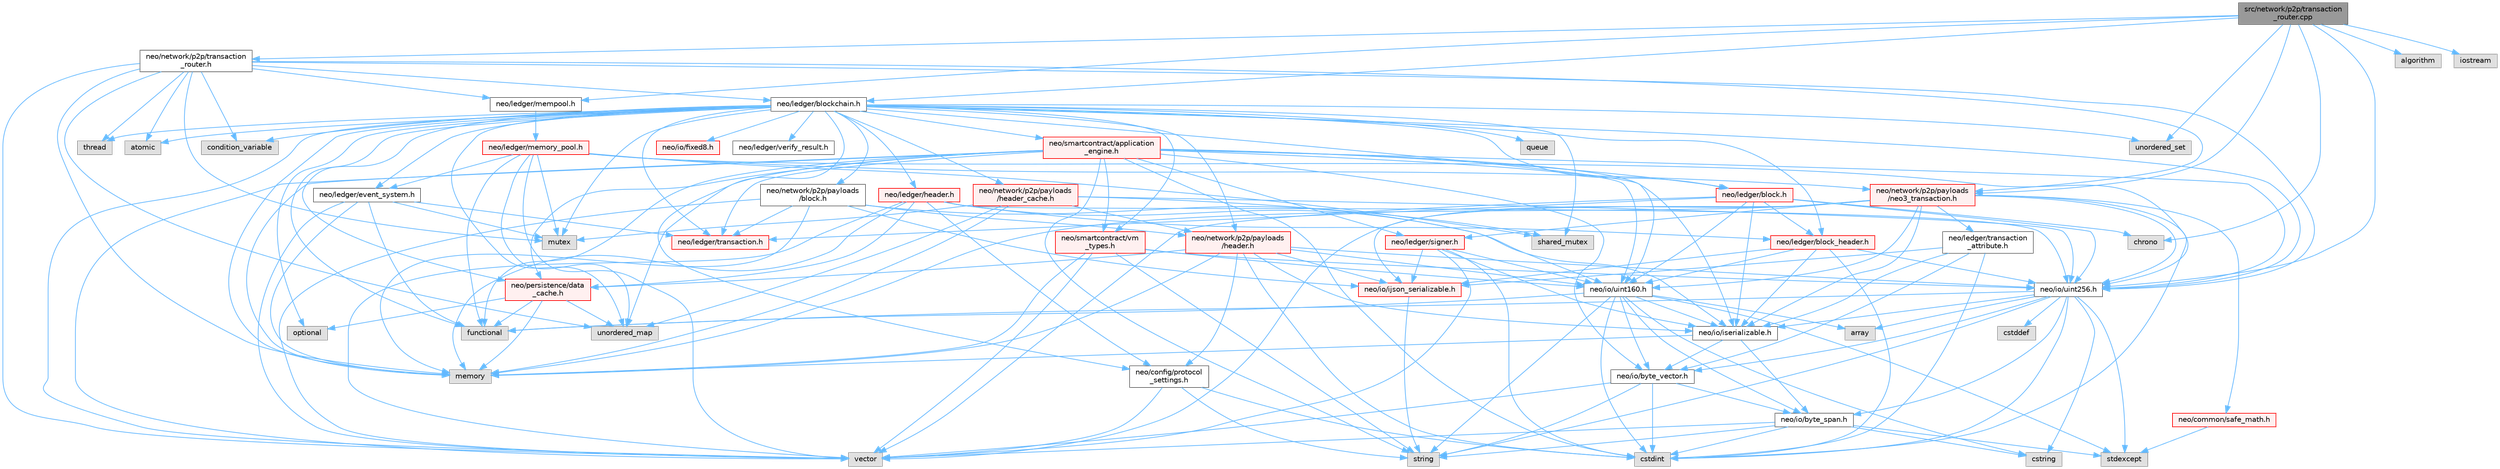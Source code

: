 digraph "src/network/p2p/transaction_router.cpp"
{
 // LATEX_PDF_SIZE
  bgcolor="transparent";
  edge [fontname=Helvetica,fontsize=10,labelfontname=Helvetica,labelfontsize=10];
  node [fontname=Helvetica,fontsize=10,shape=box,height=0.2,width=0.4];
  Node1 [id="Node000001",label="src/network/p2p/transaction\l_router.cpp",height=0.2,width=0.4,color="gray40", fillcolor="grey60", style="filled", fontcolor="black",tooltip=" "];
  Node1 -> Node2 [id="edge1_Node000001_Node000002",color="steelblue1",style="solid",tooltip=" "];
  Node2 [id="Node000002",label="neo/io/uint256.h",height=0.2,width=0.4,color="grey40", fillcolor="white", style="filled",URL="$uint256_8h.html",tooltip=" "];
  Node2 -> Node3 [id="edge2_Node000002_Node000003",color="steelblue1",style="solid",tooltip=" "];
  Node3 [id="Node000003",label="neo/io/byte_span.h",height=0.2,width=0.4,color="grey40", fillcolor="white", style="filled",URL="$io_2byte__span_8h.html",tooltip=" "];
  Node3 -> Node4 [id="edge3_Node000003_Node000004",color="steelblue1",style="solid",tooltip=" "];
  Node4 [id="Node000004",label="cstdint",height=0.2,width=0.4,color="grey60", fillcolor="#E0E0E0", style="filled",tooltip=" "];
  Node3 -> Node5 [id="edge4_Node000003_Node000005",color="steelblue1",style="solid",tooltip=" "];
  Node5 [id="Node000005",label="cstring",height=0.2,width=0.4,color="grey60", fillcolor="#E0E0E0", style="filled",tooltip=" "];
  Node3 -> Node6 [id="edge5_Node000003_Node000006",color="steelblue1",style="solid",tooltip=" "];
  Node6 [id="Node000006",label="stdexcept",height=0.2,width=0.4,color="grey60", fillcolor="#E0E0E0", style="filled",tooltip=" "];
  Node3 -> Node7 [id="edge6_Node000003_Node000007",color="steelblue1",style="solid",tooltip=" "];
  Node7 [id="Node000007",label="string",height=0.2,width=0.4,color="grey60", fillcolor="#E0E0E0", style="filled",tooltip=" "];
  Node3 -> Node8 [id="edge7_Node000003_Node000008",color="steelblue1",style="solid",tooltip=" "];
  Node8 [id="Node000008",label="vector",height=0.2,width=0.4,color="grey60", fillcolor="#E0E0E0", style="filled",tooltip=" "];
  Node2 -> Node9 [id="edge8_Node000002_Node000009",color="steelblue1",style="solid",tooltip=" "];
  Node9 [id="Node000009",label="neo/io/byte_vector.h",height=0.2,width=0.4,color="grey40", fillcolor="white", style="filled",URL="$io_2byte__vector_8h.html",tooltip=" "];
  Node9 -> Node3 [id="edge9_Node000009_Node000003",color="steelblue1",style="solid",tooltip=" "];
  Node9 -> Node4 [id="edge10_Node000009_Node000004",color="steelblue1",style="solid",tooltip=" "];
  Node9 -> Node7 [id="edge11_Node000009_Node000007",color="steelblue1",style="solid",tooltip=" "];
  Node9 -> Node8 [id="edge12_Node000009_Node000008",color="steelblue1",style="solid",tooltip=" "];
  Node2 -> Node10 [id="edge13_Node000002_Node000010",color="steelblue1",style="solid",tooltip=" "];
  Node10 [id="Node000010",label="neo/io/iserializable.h",height=0.2,width=0.4,color="grey40", fillcolor="white", style="filled",URL="$iserializable_8h.html",tooltip=" "];
  Node10 -> Node3 [id="edge14_Node000010_Node000003",color="steelblue1",style="solid",tooltip=" "];
  Node10 -> Node9 [id="edge15_Node000010_Node000009",color="steelblue1",style="solid",tooltip=" "];
  Node10 -> Node11 [id="edge16_Node000010_Node000011",color="steelblue1",style="solid",tooltip=" "];
  Node11 [id="Node000011",label="memory",height=0.2,width=0.4,color="grey60", fillcolor="#E0E0E0", style="filled",tooltip=" "];
  Node2 -> Node12 [id="edge17_Node000002_Node000012",color="steelblue1",style="solid",tooltip=" "];
  Node12 [id="Node000012",label="array",height=0.2,width=0.4,color="grey60", fillcolor="#E0E0E0", style="filled",tooltip=" "];
  Node2 -> Node13 [id="edge18_Node000002_Node000013",color="steelblue1",style="solid",tooltip=" "];
  Node13 [id="Node000013",label="cstddef",height=0.2,width=0.4,color="grey60", fillcolor="#E0E0E0", style="filled",tooltip=" "];
  Node2 -> Node4 [id="edge19_Node000002_Node000004",color="steelblue1",style="solid",tooltip=" "];
  Node2 -> Node5 [id="edge20_Node000002_Node000005",color="steelblue1",style="solid",tooltip=" "];
  Node2 -> Node14 [id="edge21_Node000002_Node000014",color="steelblue1",style="solid",tooltip=" "];
  Node14 [id="Node000014",label="functional",height=0.2,width=0.4,color="grey60", fillcolor="#E0E0E0", style="filled",tooltip=" "];
  Node2 -> Node6 [id="edge22_Node000002_Node000006",color="steelblue1",style="solid",tooltip=" "];
  Node2 -> Node7 [id="edge23_Node000002_Node000007",color="steelblue1",style="solid",tooltip=" "];
  Node1 -> Node15 [id="edge24_Node000001_Node000015",color="steelblue1",style="solid",tooltip=" "];
  Node15 [id="Node000015",label="neo/ledger/blockchain.h",height=0.2,width=0.4,color="grey40", fillcolor="white", style="filled",URL="$blockchain_8h.html",tooltip=" "];
  Node15 -> Node16 [id="edge25_Node000015_Node000016",color="steelblue1",style="solid",tooltip=" "];
  Node16 [id="Node000016",label="neo/ledger/block.h",height=0.2,width=0.4,color="red", fillcolor="#FFF0F0", style="filled",URL="$ledger_2block_8h.html",tooltip=" "];
  Node16 -> Node10 [id="edge26_Node000016_Node000010",color="steelblue1",style="solid",tooltip=" "];
  Node16 -> Node17 [id="edge27_Node000016_Node000017",color="steelblue1",style="solid",tooltip=" "];
  Node17 [id="Node000017",label="neo/io/uint160.h",height=0.2,width=0.4,color="grey40", fillcolor="white", style="filled",URL="$uint160_8h.html",tooltip=" "];
  Node17 -> Node3 [id="edge28_Node000017_Node000003",color="steelblue1",style="solid",tooltip=" "];
  Node17 -> Node9 [id="edge29_Node000017_Node000009",color="steelblue1",style="solid",tooltip=" "];
  Node17 -> Node10 [id="edge30_Node000017_Node000010",color="steelblue1",style="solid",tooltip=" "];
  Node17 -> Node12 [id="edge31_Node000017_Node000012",color="steelblue1",style="solid",tooltip=" "];
  Node17 -> Node4 [id="edge32_Node000017_Node000004",color="steelblue1",style="solid",tooltip=" "];
  Node17 -> Node5 [id="edge33_Node000017_Node000005",color="steelblue1",style="solid",tooltip=" "];
  Node17 -> Node14 [id="edge34_Node000017_Node000014",color="steelblue1",style="solid",tooltip=" "];
  Node17 -> Node6 [id="edge35_Node000017_Node000006",color="steelblue1",style="solid",tooltip=" "];
  Node17 -> Node7 [id="edge36_Node000017_Node000007",color="steelblue1",style="solid",tooltip=" "];
  Node16 -> Node2 [id="edge37_Node000016_Node000002",color="steelblue1",style="solid",tooltip=" "];
  Node16 -> Node18 [id="edge38_Node000016_Node000018",color="steelblue1",style="solid",tooltip=" "];
  Node18 [id="Node000018",label="neo/ledger/block_header.h",height=0.2,width=0.4,color="red", fillcolor="#FFF0F0", style="filled",URL="$block__header_8h.html",tooltip=" "];
  Node18 -> Node26 [id="edge39_Node000018_Node000026",color="steelblue1",style="solid",tooltip=" "];
  Node26 [id="Node000026",label="neo/io/ijson_serializable.h",height=0.2,width=0.4,color="red", fillcolor="#FFF0F0", style="filled",URL="$ijson__serializable_8h.html",tooltip=" "];
  Node26 -> Node7 [id="edge40_Node000026_Node000007",color="steelblue1",style="solid",tooltip=" "];
  Node18 -> Node10 [id="edge41_Node000018_Node000010",color="steelblue1",style="solid",tooltip=" "];
  Node18 -> Node17 [id="edge42_Node000018_Node000017",color="steelblue1",style="solid",tooltip=" "];
  Node18 -> Node2 [id="edge43_Node000018_Node000002",color="steelblue1",style="solid",tooltip=" "];
  Node18 -> Node4 [id="edge44_Node000018_Node000004",color="steelblue1",style="solid",tooltip=" "];
  Node16 -> Node51 [id="edge45_Node000016_Node000051",color="steelblue1",style="solid",tooltip=" "];
  Node51 [id="Node000051",label="neo/ledger/transaction.h",height=0.2,width=0.4,color="red", fillcolor="#FFF0F0", style="filled",URL="$ledger_2transaction_8h.html",tooltip=" "];
  Node16 -> Node66 [id="edge46_Node000016_Node000066",color="steelblue1",style="solid",tooltip=" "];
  Node66 [id="Node000066",label="chrono",height=0.2,width=0.4,color="grey60", fillcolor="#E0E0E0", style="filled",tooltip=" "];
  Node16 -> Node8 [id="edge47_Node000016_Node000008",color="steelblue1",style="solid",tooltip=" "];
  Node15 -> Node18 [id="edge48_Node000015_Node000018",color="steelblue1",style="solid",tooltip=" "];
  Node15 -> Node67 [id="edge49_Node000015_Node000067",color="steelblue1",style="solid",tooltip=" "];
  Node67 [id="Node000067",label="neo/ledger/event_system.h",height=0.2,width=0.4,color="grey40", fillcolor="white", style="filled",URL="$event__system_8h.html",tooltip=" "];
  Node67 -> Node14 [id="edge50_Node000067_Node000014",color="steelblue1",style="solid",tooltip=" "];
  Node67 -> Node11 [id="edge51_Node000067_Node000011",color="steelblue1",style="solid",tooltip=" "];
  Node67 -> Node68 [id="edge52_Node000067_Node000068",color="steelblue1",style="solid",tooltip=" "];
  Node68 [id="Node000068",label="mutex",height=0.2,width=0.4,color="grey60", fillcolor="#E0E0E0", style="filled",tooltip=" "];
  Node67 -> Node8 [id="edge53_Node000067_Node000008",color="steelblue1",style="solid",tooltip=" "];
  Node67 -> Node51 [id="edge54_Node000067_Node000051",color="steelblue1",style="solid",tooltip=" "];
  Node15 -> Node69 [id="edge55_Node000015_Node000069",color="steelblue1",style="solid",tooltip=" "];
  Node69 [id="Node000069",label="neo/ledger/header.h",height=0.2,width=0.4,color="red", fillcolor="#FFF0F0", style="filled",URL="$ledger_2header_8h.html",tooltip=" "];
  Node69 -> Node70 [id="edge56_Node000069_Node000070",color="steelblue1",style="solid",tooltip=" "];
  Node70 [id="Node000070",label="neo/config/protocol\l_settings.h",height=0.2,width=0.4,color="grey40", fillcolor="white", style="filled",URL="$config_2protocol__settings_8h.html",tooltip=" "];
  Node70 -> Node4 [id="edge57_Node000070_Node000004",color="steelblue1",style="solid",tooltip=" "];
  Node70 -> Node7 [id="edge58_Node000070_Node000007",color="steelblue1",style="solid",tooltip=" "];
  Node70 -> Node8 [id="edge59_Node000070_Node000008",color="steelblue1",style="solid",tooltip=" "];
  Node69 -> Node17 [id="edge60_Node000069_Node000017",color="steelblue1",style="solid",tooltip=" "];
  Node69 -> Node2 [id="edge61_Node000069_Node000002",color="steelblue1",style="solid",tooltip=" "];
  Node69 -> Node18 [id="edge62_Node000069_Node000018",color="steelblue1",style="solid",tooltip=" "];
  Node69 -> Node71 [id="edge63_Node000069_Node000071",color="steelblue1",style="solid",tooltip=" "];
  Node71 [id="Node000071",label="neo/persistence/data\l_cache.h",height=0.2,width=0.4,color="red", fillcolor="#FFF0F0", style="filled",URL="$data__cache_8h.html",tooltip=" "];
  Node71 -> Node14 [id="edge64_Node000071_Node000014",color="steelblue1",style="solid",tooltip=" "];
  Node71 -> Node11 [id="edge65_Node000071_Node000011",color="steelblue1",style="solid",tooltip=" "];
  Node71 -> Node58 [id="edge66_Node000071_Node000058",color="steelblue1",style="solid",tooltip=" "];
  Node58 [id="Node000058",label="optional",height=0.2,width=0.4,color="grey60", fillcolor="#E0E0E0", style="filled",tooltip=" "];
  Node71 -> Node37 [id="edge67_Node000071_Node000037",color="steelblue1",style="solid",tooltip=" "];
  Node37 [id="Node000037",label="unordered_map",height=0.2,width=0.4,color="grey60", fillcolor="#E0E0E0", style="filled",tooltip=" "];
  Node69 -> Node11 [id="edge68_Node000069_Node000011",color="steelblue1",style="solid",tooltip=" "];
  Node69 -> Node8 [id="edge69_Node000069_Node000008",color="steelblue1",style="solid",tooltip=" "];
  Node15 -> Node51 [id="edge70_Node000015_Node000051",color="steelblue1",style="solid",tooltip=" "];
  Node15 -> Node83 [id="edge71_Node000015_Node000083",color="steelblue1",style="solid",tooltip=" "];
  Node83 [id="Node000083",label="neo/network/p2p/payloads\l/block.h",height=0.2,width=0.4,color="grey40", fillcolor="white", style="filled",URL="$network_2p2p_2payloads_2block_8h.html",tooltip=" "];
  Node83 -> Node26 [id="edge72_Node000083_Node000026",color="steelblue1",style="solid",tooltip=" "];
  Node83 -> Node10 [id="edge73_Node000083_Node000010",color="steelblue1",style="solid",tooltip=" "];
  Node83 -> Node51 [id="edge74_Node000083_Node000051",color="steelblue1",style="solid",tooltip=" "];
  Node83 -> Node84 [id="edge75_Node000083_Node000084",color="steelblue1",style="solid",tooltip=" "];
  Node84 [id="Node000084",label="neo/network/p2p/payloads\l/header.h",height=0.2,width=0.4,color="red", fillcolor="#FFF0F0", style="filled",URL="$network_2p2p_2payloads_2header_8h.html",tooltip=" "];
  Node84 -> Node70 [id="edge76_Node000084_Node000070",color="steelblue1",style="solid",tooltip=" "];
  Node84 -> Node26 [id="edge77_Node000084_Node000026",color="steelblue1",style="solid",tooltip=" "];
  Node84 -> Node10 [id="edge78_Node000084_Node000010",color="steelblue1",style="solid",tooltip=" "];
  Node84 -> Node17 [id="edge79_Node000084_Node000017",color="steelblue1",style="solid",tooltip=" "];
  Node84 -> Node2 [id="edge80_Node000084_Node000002",color="steelblue1",style="solid",tooltip=" "];
  Node84 -> Node71 [id="edge81_Node000084_Node000071",color="steelblue1",style="solid",tooltip=" "];
  Node84 -> Node4 [id="edge82_Node000084_Node000004",color="steelblue1",style="solid",tooltip=" "];
  Node84 -> Node11 [id="edge83_Node000084_Node000011",color="steelblue1",style="solid",tooltip=" "];
  Node83 -> Node11 [id="edge84_Node000083_Node000011",color="steelblue1",style="solid",tooltip=" "];
  Node83 -> Node8 [id="edge85_Node000083_Node000008",color="steelblue1",style="solid",tooltip=" "];
  Node15 -> Node84 [id="edge86_Node000015_Node000084",color="steelblue1",style="solid",tooltip=" "];
  Node15 -> Node85 [id="edge87_Node000015_Node000085",color="steelblue1",style="solid",tooltip=" "];
  Node85 [id="Node000085",label="neo/network/p2p/payloads\l/header_cache.h",height=0.2,width=0.4,color="red", fillcolor="#FFF0F0", style="filled",URL="$network_2p2p_2payloads_2header__cache_8h.html",tooltip=" "];
  Node85 -> Node2 [id="edge88_Node000085_Node000002",color="steelblue1",style="solid",tooltip=" "];
  Node85 -> Node84 [id="edge89_Node000085_Node000084",color="steelblue1",style="solid",tooltip=" "];
  Node85 -> Node11 [id="edge90_Node000085_Node000011",color="steelblue1",style="solid",tooltip=" "];
  Node85 -> Node68 [id="edge91_Node000085_Node000068",color="steelblue1",style="solid",tooltip=" "];
  Node85 -> Node80 [id="edge92_Node000085_Node000080",color="steelblue1",style="solid",tooltip=" "];
  Node80 [id="Node000080",label="shared_mutex",height=0.2,width=0.4,color="grey60", fillcolor="#E0E0E0", style="filled",tooltip=" "];
  Node85 -> Node37 [id="edge93_Node000085_Node000037",color="steelblue1",style="solid",tooltip=" "];
  Node15 -> Node70 [id="edge94_Node000015_Node000070",color="steelblue1",style="solid",tooltip=" "];
  Node15 -> Node20 [id="edge95_Node000015_Node000020",color="steelblue1",style="solid",tooltip=" "];
  Node20 [id="Node000020",label="neo/io/fixed8.h",height=0.2,width=0.4,color="red", fillcolor="#FFF0F0", style="filled",URL="$io_2fixed8_8h.html",tooltip=" "];
  Node15 -> Node17 [id="edge96_Node000015_Node000017",color="steelblue1",style="solid",tooltip=" "];
  Node15 -> Node2 [id="edge97_Node000015_Node000002",color="steelblue1",style="solid",tooltip=" "];
  Node15 -> Node87 [id="edge98_Node000015_Node000087",color="steelblue1",style="solid",tooltip=" "];
  Node87 [id="Node000087",label="neo/ledger/verify_result.h",height=0.2,width=0.4,color="grey40", fillcolor="white", style="filled",URL="$verify__result_8h.html",tooltip=" "];
  Node15 -> Node71 [id="edge99_Node000015_Node000071",color="steelblue1",style="solid",tooltip=" "];
  Node15 -> Node88 [id="edge100_Node000015_Node000088",color="steelblue1",style="solid",tooltip=" "];
  Node88 [id="Node000088",label="neo/smartcontract/application\l_engine.h",height=0.2,width=0.4,color="red", fillcolor="#FFF0F0", style="filled",URL="$application__engine_8h.html",tooltip=" "];
  Node88 -> Node9 [id="edge101_Node000088_Node000009",color="steelblue1",style="solid",tooltip=" "];
  Node88 -> Node10 [id="edge102_Node000088_Node000010",color="steelblue1",style="solid",tooltip=" "];
  Node88 -> Node17 [id="edge103_Node000088_Node000017",color="steelblue1",style="solid",tooltip=" "];
  Node88 -> Node2 [id="edge104_Node000088_Node000002",color="steelblue1",style="solid",tooltip=" "];
  Node88 -> Node16 [id="edge105_Node000088_Node000016",color="steelblue1",style="solid",tooltip=" "];
  Node88 -> Node55 [id="edge106_Node000088_Node000055",color="steelblue1",style="solid",tooltip=" "];
  Node55 [id="Node000055",label="neo/ledger/signer.h",height=0.2,width=0.4,color="red", fillcolor="#FFF0F0", style="filled",URL="$signer_8h.html",tooltip=" "];
  Node55 -> Node26 [id="edge107_Node000055_Node000026",color="steelblue1",style="solid",tooltip=" "];
  Node55 -> Node10 [id="edge108_Node000055_Node000010",color="steelblue1",style="solid",tooltip=" "];
  Node55 -> Node17 [id="edge109_Node000055_Node000017",color="steelblue1",style="solid",tooltip=" "];
  Node55 -> Node4 [id="edge110_Node000055_Node000004",color="steelblue1",style="solid",tooltip=" "];
  Node55 -> Node8 [id="edge111_Node000055_Node000008",color="steelblue1",style="solid",tooltip=" "];
  Node88 -> Node51 [id="edge112_Node000088_Node000051",color="steelblue1",style="solid",tooltip=" "];
  Node88 -> Node71 [id="edge113_Node000088_Node000071",color="steelblue1",style="solid",tooltip=" "];
  Node88 -> Node109 [id="edge114_Node000088_Node000109",color="steelblue1",style="solid",tooltip=" "];
  Node109 [id="Node000109",label="neo/smartcontract/vm\l_types.h",height=0.2,width=0.4,color="red", fillcolor="#FFF0F0", style="filled",URL="$vm__types_8h.html",tooltip=" "];
  Node109 -> Node17 [id="edge115_Node000109_Node000017",color="steelblue1",style="solid",tooltip=" "];
  Node109 -> Node2 [id="edge116_Node000109_Node000002",color="steelblue1",style="solid",tooltip=" "];
  Node109 -> Node11 [id="edge117_Node000109_Node000011",color="steelblue1",style="solid",tooltip=" "];
  Node109 -> Node7 [id="edge118_Node000109_Node000007",color="steelblue1",style="solid",tooltip=" "];
  Node109 -> Node8 [id="edge119_Node000109_Node000008",color="steelblue1",style="solid",tooltip=" "];
  Node88 -> Node4 [id="edge120_Node000088_Node000004",color="steelblue1",style="solid",tooltip=" "];
  Node88 -> Node14 [id="edge121_Node000088_Node000014",color="steelblue1",style="solid",tooltip=" "];
  Node88 -> Node11 [id="edge122_Node000088_Node000011",color="steelblue1",style="solid",tooltip=" "];
  Node88 -> Node7 [id="edge123_Node000088_Node000007",color="steelblue1",style="solid",tooltip=" "];
  Node88 -> Node37 [id="edge124_Node000088_Node000037",color="steelblue1",style="solid",tooltip=" "];
  Node88 -> Node8 [id="edge125_Node000088_Node000008",color="steelblue1",style="solid",tooltip=" "];
  Node15 -> Node109 [id="edge126_Node000015_Node000109",color="steelblue1",style="solid",tooltip=" "];
  Node15 -> Node110 [id="edge127_Node000015_Node000110",color="steelblue1",style="solid",tooltip=" "];
  Node110 [id="Node000110",label="atomic",height=0.2,width=0.4,color="grey60", fillcolor="#E0E0E0", style="filled",tooltip=" "];
  Node15 -> Node111 [id="edge128_Node000015_Node000111",color="steelblue1",style="solid",tooltip=" "];
  Node111 [id="Node000111",label="condition_variable",height=0.2,width=0.4,color="grey60", fillcolor="#E0E0E0", style="filled",tooltip=" "];
  Node15 -> Node14 [id="edge129_Node000015_Node000014",color="steelblue1",style="solid",tooltip=" "];
  Node15 -> Node11 [id="edge130_Node000015_Node000011",color="steelblue1",style="solid",tooltip=" "];
  Node15 -> Node68 [id="edge131_Node000015_Node000068",color="steelblue1",style="solid",tooltip=" "];
  Node15 -> Node58 [id="edge132_Node000015_Node000058",color="steelblue1",style="solid",tooltip=" "];
  Node15 -> Node112 [id="edge133_Node000015_Node000112",color="steelblue1",style="solid",tooltip=" "];
  Node112 [id="Node000112",label="queue",height=0.2,width=0.4,color="grey60", fillcolor="#E0E0E0", style="filled",tooltip=" "];
  Node15 -> Node80 [id="edge134_Node000015_Node000080",color="steelblue1",style="solid",tooltip=" "];
  Node15 -> Node113 [id="edge135_Node000015_Node000113",color="steelblue1",style="solid",tooltip=" "];
  Node113 [id="Node000113",label="thread",height=0.2,width=0.4,color="grey60", fillcolor="#E0E0E0", style="filled",tooltip=" "];
  Node15 -> Node37 [id="edge136_Node000015_Node000037",color="steelblue1",style="solid",tooltip=" "];
  Node15 -> Node106 [id="edge137_Node000015_Node000106",color="steelblue1",style="solid",tooltip=" "];
  Node106 [id="Node000106",label="unordered_set",height=0.2,width=0.4,color="grey60", fillcolor="#E0E0E0", style="filled",tooltip=" "];
  Node15 -> Node8 [id="edge138_Node000015_Node000008",color="steelblue1",style="solid",tooltip=" "];
  Node1 -> Node114 [id="edge139_Node000001_Node000114",color="steelblue1",style="solid",tooltip=" "];
  Node114 [id="Node000114",label="neo/ledger/mempool.h",height=0.2,width=0.4,color="grey40", fillcolor="white", style="filled",URL="$mempool_8h.html",tooltip=" "];
  Node114 -> Node115 [id="edge140_Node000114_Node000115",color="steelblue1",style="solid",tooltip=" "];
  Node115 [id="Node000115",label="neo/ledger/memory_pool.h",height=0.2,width=0.4,color="red", fillcolor="#FFF0F0", style="filled",URL="$ledger_2memory__pool_8h.html",tooltip=" "];
  Node115 -> Node2 [id="edge141_Node000115_Node000002",color="steelblue1",style="solid",tooltip=" "];
  Node115 -> Node67 [id="edge142_Node000115_Node000067",color="steelblue1",style="solid",tooltip=" "];
  Node115 -> Node53 [id="edge143_Node000115_Node000053",color="steelblue1",style="solid",tooltip=" "];
  Node53 [id="Node000053",label="neo/network/p2p/payloads\l/neo3_transaction.h",height=0.2,width=0.4,color="red", fillcolor="#FFF0F0", style="filled",URL="$neo3__transaction_8h.html",tooltip=" "];
  Node53 -> Node54 [id="edge144_Node000053_Node000054",color="steelblue1",style="solid",tooltip=" "];
  Node54 [id="Node000054",label="neo/common/safe_math.h",height=0.2,width=0.4,color="red", fillcolor="#FFF0F0", style="filled",URL="$safe__math_8h.html",tooltip=" "];
  Node54 -> Node6 [id="edge145_Node000054_Node000006",color="steelblue1",style="solid",tooltip=" "];
  Node53 -> Node26 [id="edge146_Node000053_Node000026",color="steelblue1",style="solid",tooltip=" "];
  Node53 -> Node10 [id="edge147_Node000053_Node000010",color="steelblue1",style="solid",tooltip=" "];
  Node53 -> Node17 [id="edge148_Node000053_Node000017",color="steelblue1",style="solid",tooltip=" "];
  Node53 -> Node2 [id="edge149_Node000053_Node000002",color="steelblue1",style="solid",tooltip=" "];
  Node53 -> Node55 [id="edge150_Node000053_Node000055",color="steelblue1",style="solid",tooltip=" "];
  Node53 -> Node61 [id="edge151_Node000053_Node000061",color="steelblue1",style="solid",tooltip=" "];
  Node61 [id="Node000061",label="neo/ledger/transaction\l_attribute.h",height=0.2,width=0.4,color="grey40", fillcolor="white", style="filled",URL="$transaction__attribute_8h.html",tooltip=" "];
  Node61 -> Node9 [id="edge152_Node000061_Node000009",color="steelblue1",style="solid",tooltip=" "];
  Node61 -> Node26 [id="edge153_Node000061_Node000026",color="steelblue1",style="solid",tooltip=" "];
  Node61 -> Node10 [id="edge154_Node000061_Node000010",color="steelblue1",style="solid",tooltip=" "];
  Node61 -> Node4 [id="edge155_Node000061_Node000004",color="steelblue1",style="solid",tooltip=" "];
  Node53 -> Node4 [id="edge156_Node000053_Node000004",color="steelblue1",style="solid",tooltip=" "];
  Node53 -> Node11 [id="edge157_Node000053_Node000011",color="steelblue1",style="solid",tooltip=" "];
  Node53 -> Node8 [id="edge158_Node000053_Node000008",color="steelblue1",style="solid",tooltip=" "];
  Node115 -> Node14 [id="edge159_Node000115_Node000014",color="steelblue1",style="solid",tooltip=" "];
  Node115 -> Node68 [id="edge160_Node000115_Node000068",color="steelblue1",style="solid",tooltip=" "];
  Node115 -> Node80 [id="edge161_Node000115_Node000080",color="steelblue1",style="solid",tooltip=" "];
  Node115 -> Node37 [id="edge162_Node000115_Node000037",color="steelblue1",style="solid",tooltip=" "];
  Node115 -> Node8 [id="edge163_Node000115_Node000008",color="steelblue1",style="solid",tooltip=" "];
  Node1 -> Node53 [id="edge164_Node000001_Node000053",color="steelblue1",style="solid",tooltip=" "];
  Node1 -> Node118 [id="edge165_Node000001_Node000118",color="steelblue1",style="solid",tooltip=" "];
  Node118 [id="Node000118",label="neo/network/p2p/transaction\l_router.h",height=0.2,width=0.4,color="grey40", fillcolor="white", style="filled",URL="$transaction__router_8h.html",tooltip=" "];
  Node118 -> Node2 [id="edge166_Node000118_Node000002",color="steelblue1",style="solid",tooltip=" "];
  Node118 -> Node15 [id="edge167_Node000118_Node000015",color="steelblue1",style="solid",tooltip=" "];
  Node118 -> Node114 [id="edge168_Node000118_Node000114",color="steelblue1",style="solid",tooltip=" "];
  Node118 -> Node53 [id="edge169_Node000118_Node000053",color="steelblue1",style="solid",tooltip=" "];
  Node118 -> Node110 [id="edge170_Node000118_Node000110",color="steelblue1",style="solid",tooltip=" "];
  Node118 -> Node111 [id="edge171_Node000118_Node000111",color="steelblue1",style="solid",tooltip=" "];
  Node118 -> Node11 [id="edge172_Node000118_Node000011",color="steelblue1",style="solid",tooltip=" "];
  Node118 -> Node68 [id="edge173_Node000118_Node000068",color="steelblue1",style="solid",tooltip=" "];
  Node118 -> Node113 [id="edge174_Node000118_Node000113",color="steelblue1",style="solid",tooltip=" "];
  Node118 -> Node37 [id="edge175_Node000118_Node000037",color="steelblue1",style="solid",tooltip=" "];
  Node118 -> Node8 [id="edge176_Node000118_Node000008",color="steelblue1",style="solid",tooltip=" "];
  Node1 -> Node28 [id="edge177_Node000001_Node000028",color="steelblue1",style="solid",tooltip=" "];
  Node28 [id="Node000028",label="algorithm",height=0.2,width=0.4,color="grey60", fillcolor="#E0E0E0", style="filled",tooltip=" "];
  Node1 -> Node66 [id="edge178_Node000001_Node000066",color="steelblue1",style="solid",tooltip=" "];
  Node1 -> Node119 [id="edge179_Node000001_Node000119",color="steelblue1",style="solid",tooltip=" "];
  Node119 [id="Node000119",label="iostream",height=0.2,width=0.4,color="grey60", fillcolor="#E0E0E0", style="filled",tooltip=" "];
  Node1 -> Node106 [id="edge180_Node000001_Node000106",color="steelblue1",style="solid",tooltip=" "];
}
